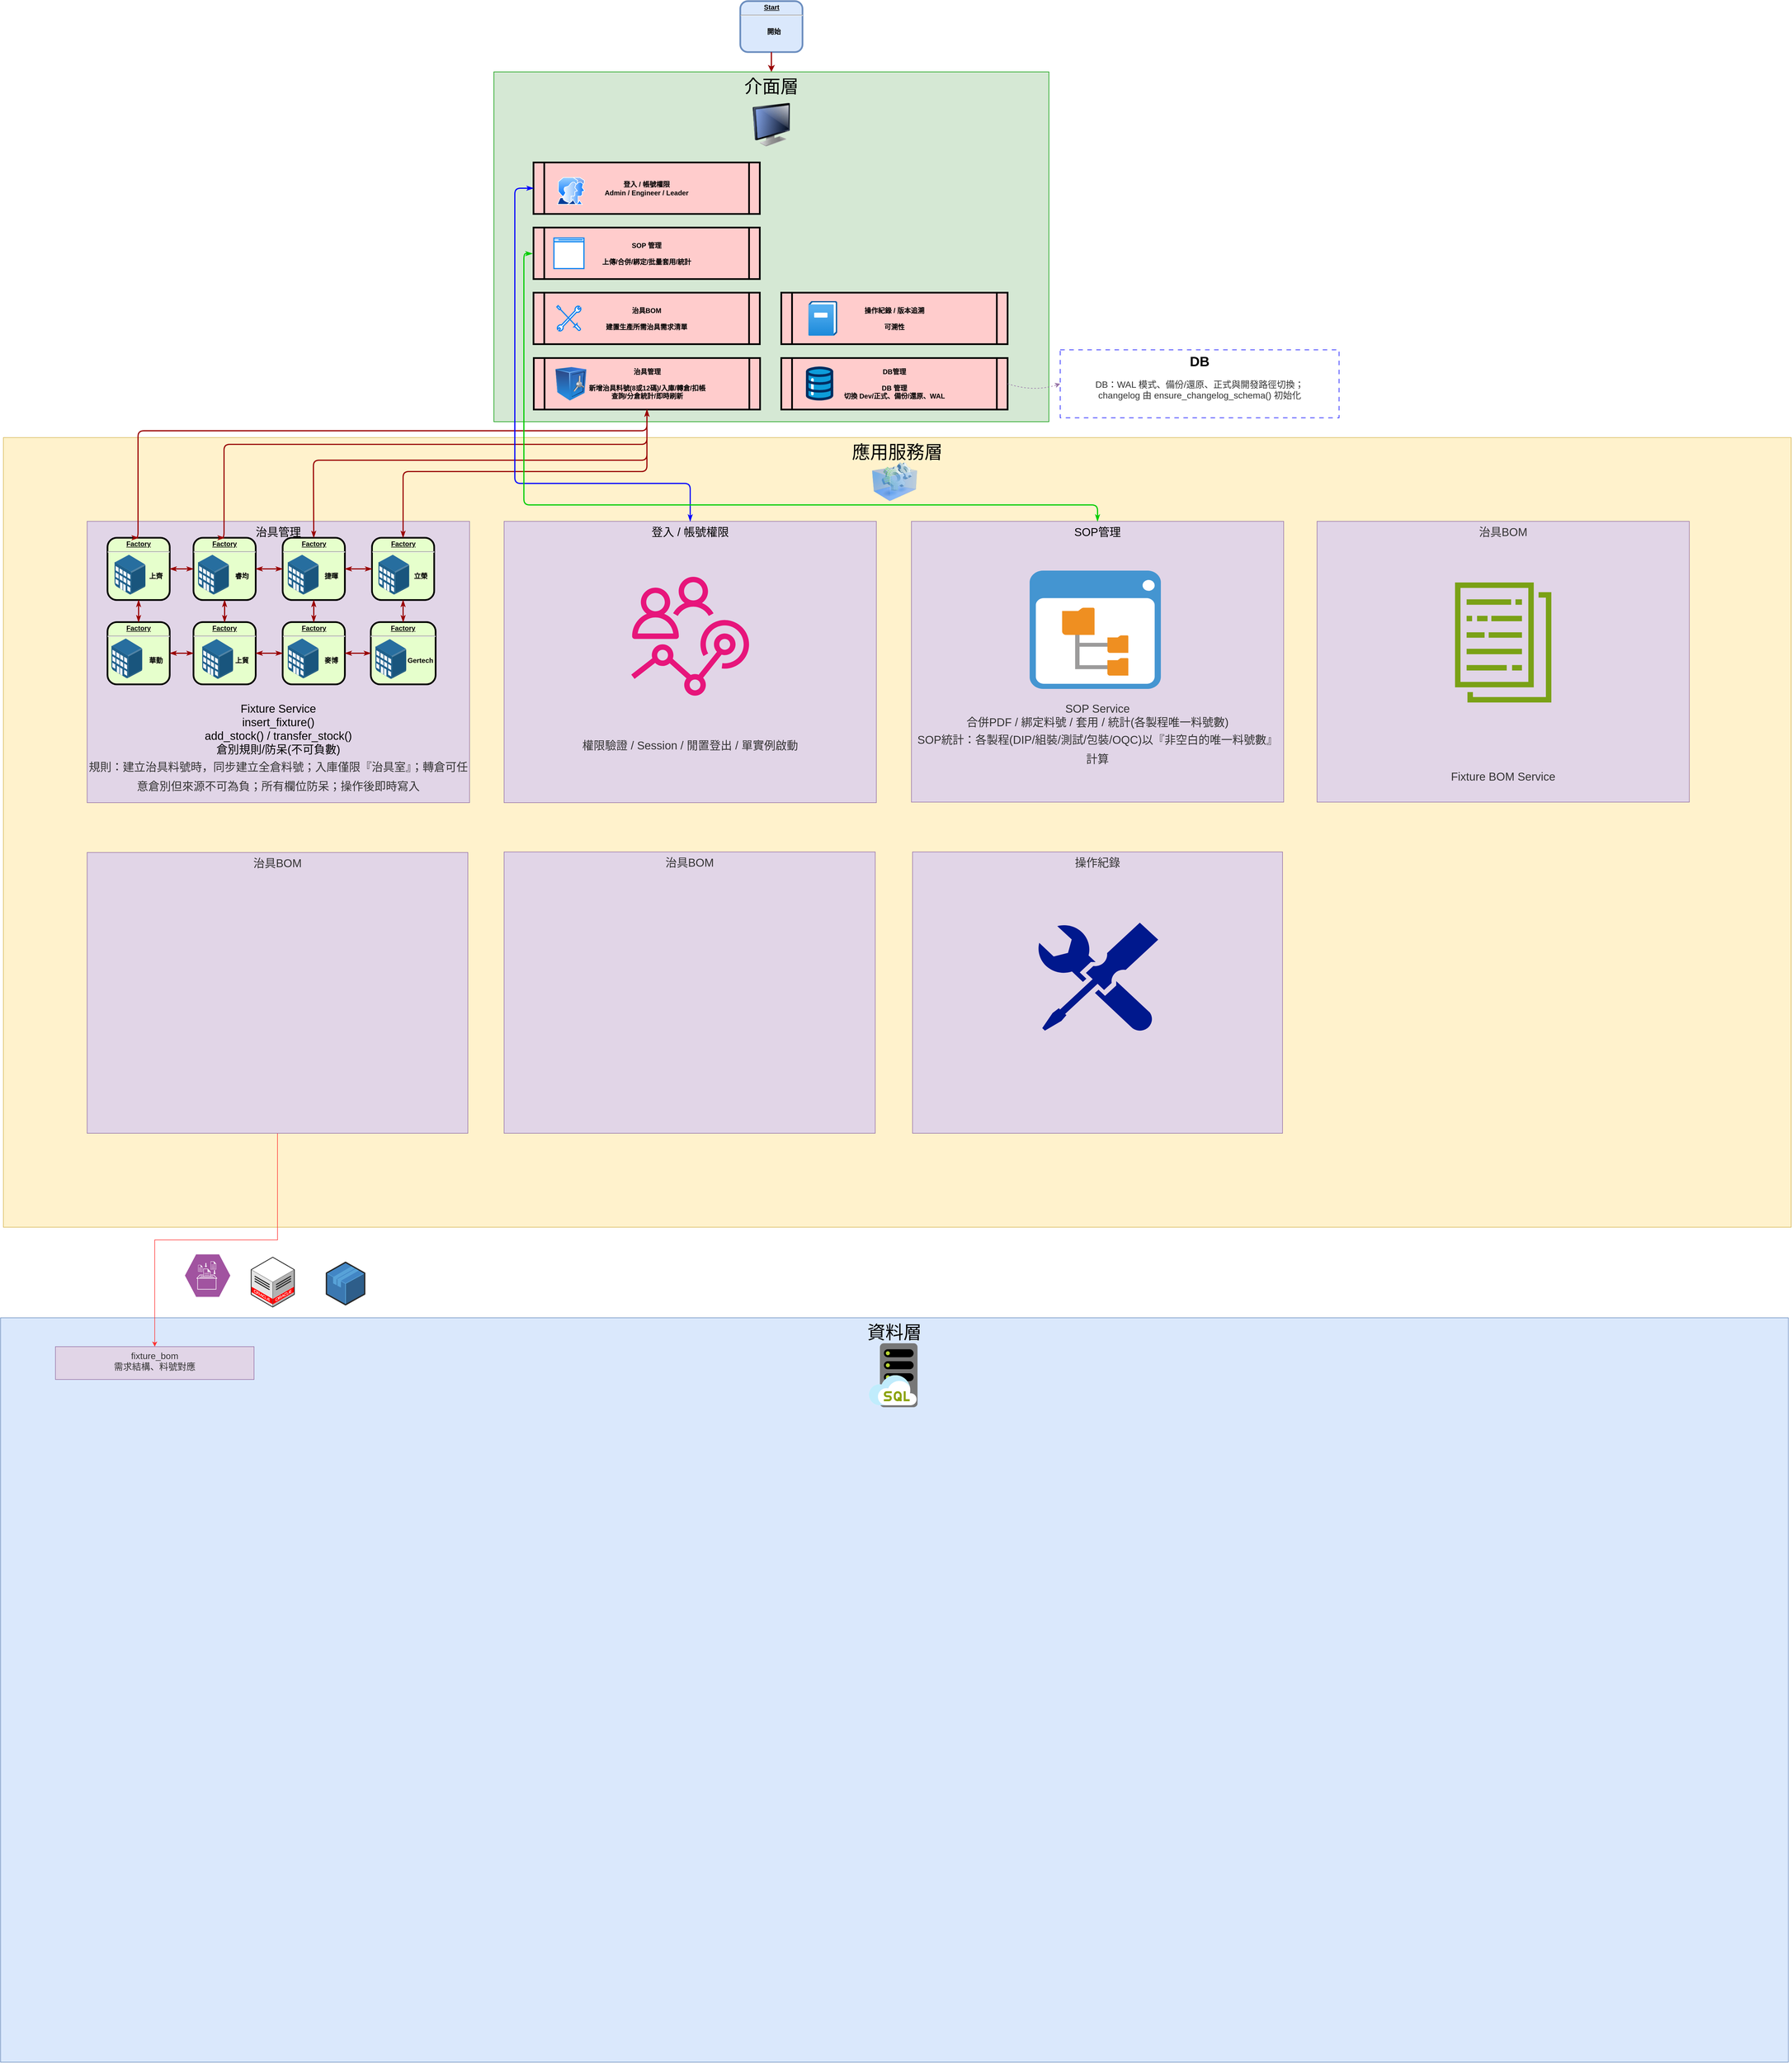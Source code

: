 <mxfile version="28.1.0">
  <diagram name="第1頁" id="_NxodvjAOO-UwxukyWYw">
    <mxGraphModel dx="2137" dy="920" grid="0" gridSize="10" guides="1" tooltips="1" connect="1" arrows="1" fold="1" page="1" pageScale="1" pageWidth="827" pageHeight="1169" math="0" shadow="0">
      <root>
        <mxCell id="0" />
        <mxCell id="1" parent="0" />
        <mxCell id="VIas7DstL4jLXsS-fGNQ-63" value="&lt;font style=&quot;font-size: 32px;&quot;&gt;應用服務層&lt;/font&gt;" style="whiteSpace=wrap;html=1;fillColor=#fff2cc;fontSize=14;strokeColor=#d6b656;verticalAlign=top;align=center;" vertex="1" parent="1">
          <mxGeometry x="-92" y="850" width="3160" height="1395" as="geometry" />
        </mxCell>
        <mxCell id="VIas7DstL4jLXsS-fGNQ-171" value="&lt;font color=&quot;#333333&quot;&gt;&lt;span style=&quot;font-size: 20px; text-wrap-mode: nowrap;&quot;&gt;操作紀錄&lt;/span&gt;&lt;/font&gt;&lt;div&gt;&lt;div&gt;&lt;font style=&quot;font-size: 20px;&quot;&gt;&lt;br&gt;&lt;br&gt;&lt;br&gt;&lt;br&gt;&lt;br&gt;&lt;br&gt;&lt;br&gt;&lt;br&gt;&lt;br&gt;&lt;br&gt;&lt;br&gt;&lt;br&gt;&lt;br style=&quot;color: rgb(51, 51, 51); text-wrap-mode: nowrap;&quot;&gt;&lt;/font&gt;&lt;/div&gt;&lt;/div&gt;" style="whiteSpace=wrap;html=1;fillColor=#e1d5e7;fontSize=14;strokeColor=#9673a6;verticalAlign=top;flipH=0;flipV=0;fontFamily=Helvetica;" vertex="1" parent="1">
          <mxGeometry x="1515" y="1582" width="654" height="497" as="geometry" />
        </mxCell>
        <mxCell id="VIas7DstL4jLXsS-fGNQ-167" value="&lt;font style=&quot;font-size: 32px;&quot;&gt;資料層&lt;/font&gt;" style="whiteSpace=wrap;html=1;fillColor=#dae8fc;fontSize=14;strokeColor=#6c8ebf;verticalAlign=top;align=center;" vertex="1" parent="1">
          <mxGeometry x="-97" y="2405" width="3160" height="1315" as="geometry" />
        </mxCell>
        <mxCell id="VIas7DstL4jLXsS-fGNQ-136" value="&lt;font style=&quot;&quot;&gt;&lt;font style=&quot;font-size: 20px;&quot;&gt;登入 / 帳號權限&lt;/font&gt;&lt;span style=&quot;font-size: 20px;&quot;&gt;&lt;br&gt;&lt;/span&gt;&lt;br&gt;&lt;br&gt;&lt;br&gt;&lt;br&gt;&lt;br&gt;&lt;br&gt;&lt;br&gt;&lt;br&gt;&lt;br&gt;&lt;br&gt;&lt;br&gt;&lt;/font&gt;&lt;div style=&quot;&quot;&gt;&lt;span style=&quot;font-size: 20px;&quot;&gt;&lt;span style=&quot;color: rgb(51, 51, 51); text-wrap-mode: nowrap;&quot;&gt;&lt;br&gt;&lt;br&gt;&lt;br&gt;&lt;br&gt;&lt;br&gt;&lt;br&gt;&lt;br&gt;&lt;/span&gt;&lt;/span&gt;&lt;/div&gt;&lt;div style=&quot;&quot;&gt;&lt;span style=&quot;font-size: 20px;&quot;&gt;&lt;span style=&quot;color: rgb(51, 51, 51); text-wrap-mode: nowrap;&quot;&gt;權限驗證 / Session / 閒置登出 / 單實例啟動&lt;/span&gt;&lt;/span&gt;&lt;/div&gt;" style="whiteSpace=wrap;html=1;fillColor=#e1d5e7;fontSize=14;strokeColor=#9673a6;verticalAlign=top;" vertex="1" parent="1">
          <mxGeometry x="793" y="998" width="658" height="497" as="geometry" />
        </mxCell>
        <mxCell id="VIas7DstL4jLXsS-fGNQ-130" value="&lt;span style=&quot;&quot;&gt;&lt;font style=&quot;font-size: 32px;&quot;&gt;介面層&lt;/font&gt;&lt;/span&gt;" style="whiteSpace=wrap;html=1;fillColor=#d5e8d4;fontSize=14;strokeColor=#009900;verticalAlign=top;align=center;" vertex="1" parent="1">
          <mxGeometry x="775" y="204" width="981" height="618" as="geometry" />
        </mxCell>
        <mxCell id="VIas7DstL4jLXsS-fGNQ-120" value="&lt;font style=&quot;font-size: 20px;&quot;&gt;治具管理&lt;br&gt;&lt;br&gt;&lt;br&gt;&lt;br&gt;&lt;br&gt;&lt;br&gt;&lt;br&gt;&lt;br&gt;&lt;br&gt;&lt;br&gt;&lt;br&gt;&lt;br&gt;&lt;br&gt;&lt;/font&gt;&lt;div style=&quot;&quot;&gt;&lt;font style=&quot;font-size: 20px;&quot;&gt;Fixture Service&lt;/font&gt;&lt;/div&gt;&lt;div style=&quot;&quot;&gt;&lt;font style=&quot;font-size: 20px;&quot;&gt;insert_fixture()&lt;/font&gt;&lt;/div&gt;&lt;div style=&quot;&quot;&gt;&lt;font style=&quot;font-size: 20px;&quot;&gt;add_stock() / transfer_stock()&lt;/font&gt;&lt;/div&gt;&lt;div style=&quot;&quot;&gt;&lt;font style=&quot;font-size: 20px;&quot;&gt;倉別規則/防呆(不可負數)&lt;br&gt;&lt;/font&gt;&lt;h1 style=&quot;margin-top: 0px;&quot;&gt;&lt;font style=&quot;font-size: 20px; font-weight: normal;&quot;&gt;&lt;span style=&quot;color: light-dark(rgb(51, 51, 51), rgb(193, 193, 193)); font-family: &amp;quot;trebuchet ms&amp;quot;, verdana, arial, sans-serif; text-wrap-mode: nowrap; background-color: transparent;&quot;&gt;規則：建立治具料號時，同步建立全倉料號；入庫僅限『治具室』；&lt;/span&gt;&lt;span style=&quot;color: light-dark(rgb(51, 51, 51), rgb(193, 193, 193)); font-family: &amp;quot;trebuchet ms&amp;quot;, verdana, arial, sans-serif; text-wrap-mode: nowrap; background-color: transparent;&quot;&gt;轉倉可任意倉別但來源不可為負；所有欄位防呆；操作後即時寫入&lt;/span&gt;&lt;/font&gt;&lt;/h1&gt;&lt;/div&gt;" style="whiteSpace=wrap;html=1;fillColor=#e1d5e7;fontSize=14;strokeColor=#9673a6;verticalAlign=top;align=center;" vertex="1" parent="1">
          <mxGeometry x="56" y="998" width="676" height="497" as="geometry" />
        </mxCell>
        <mxCell id="VIas7DstL4jLXsS-fGNQ-39" value="&lt;p style=&quot;margin: 0px; margin-top: 4px; text-align: center; text-decoration: underline;&quot;&gt;Factory&lt;/p&gt;&lt;hr&gt;&lt;p style=&quot;margin: 0px; margin-left: 8px;&quot;&gt;&lt;span style=&quot;background-color: transparent; color: light-dark(rgb(0, 0, 0), rgb(255, 255, 255));&quot;&gt;&lt;br&gt;&lt;/span&gt;&lt;/p&gt;&lt;p style=&quot;margin: 0px; margin-left: 8px;&quot;&gt;&lt;span style=&quot;background-color: transparent; color: light-dark(rgb(0, 0, 0), rgb(255, 255, 255));&quot;&gt;&lt;span style=&quot;white-space: pre;&quot;&gt;&#x9;&lt;/span&gt;&lt;br&gt;&lt;span style=&quot;white-space: pre;&quot;&gt;&#x9;&lt;/span&gt;&lt;span style=&quot;white-space: pre;&quot;&gt;&#x9;&lt;/span&gt;華勤&lt;/span&gt;&lt;/p&gt;&lt;p style=&quot;margin: 0px; margin-left: 8px;&quot;&gt;&lt;/p&gt;&lt;p style=&quot;margin: 0px; margin-left: 8px;&quot;&gt;&lt;/p&gt;" style="verticalAlign=middle;align=center;overflow=fill;fontSize=12;fontFamily=Helvetica;html=1;rounded=1;fontStyle=1;strokeWidth=3;fillColor=#E6FFCC;strokeOpacity=100;" vertex="1" parent="1">
          <mxGeometry x="92" y="1176" width="110" height="110" as="geometry" />
        </mxCell>
        <mxCell id="GHc4ciqTXYVALi_jFt4Q-9" value="&lt;p style=&quot;margin: 0px; margin-top: 4px; text-align: center; text-decoration: underline;&quot;&gt;Factory&lt;/p&gt;&lt;hr&gt;&lt;p style=&quot;margin: 0px; margin-left: 8px;&quot;&gt;&lt;span style=&quot;background-color: transparent; color: light-dark(rgb(0, 0, 0), rgb(255, 255, 255));&quot;&gt;&lt;br&gt;&lt;/span&gt;&lt;/p&gt;&lt;p style=&quot;margin: 0px; margin-left: 8px;&quot;&gt;&lt;span style=&quot;background-color: transparent; color: light-dark(rgb(0, 0, 0), rgb(255, 255, 255));&quot;&gt;&lt;span style=&quot;white-space: pre;&quot;&gt;&#x9;&lt;/span&gt;&lt;br&gt;&lt;span style=&quot;white-space: pre;&quot;&gt;&#x9;&lt;/span&gt;&lt;span style=&quot;white-space: pre;&quot;&gt;&#x9;&lt;/span&gt;上齊&lt;/span&gt;&lt;/p&gt;&lt;p style=&quot;margin: 0px; margin-left: 8px;&quot;&gt;&lt;/p&gt;&lt;p style=&quot;margin: 0px; margin-left: 8px;&quot;&gt;&lt;/p&gt;" style="verticalAlign=middle;align=center;overflow=fill;fontSize=12;fontFamily=Helvetica;html=1;rounded=1;fontStyle=1;strokeWidth=3;fillColor=#E6FFCC;strokeOpacity=100;" parent="1" vertex="1">
          <mxGeometry x="92" y="1027" width="110" height="110" as="geometry" />
        </mxCell>
        <mxCell id="GHc4ciqTXYVALi_jFt4Q-13" value="&lt;p style=&quot;margin: 0px; margin-top: 4px; text-align: center; text-decoration: underline;&quot;&gt;&lt;strong&gt;Start&lt;/strong&gt;&lt;/p&gt;&lt;hr&gt;&lt;p style=&quot;margin: 0px 0px 0px 8px;&quot;&gt;&lt;span style=&quot;background-color: transparent; color: light-dark(rgb(0, 0, 0), rgb(255, 255, 255));&quot;&gt;&lt;br&gt;開始&lt;/span&gt;&lt;/p&gt;" style="verticalAlign=middle;align=center;overflow=fill;fontSize=12;fontFamily=Helvetica;html=1;rounded=1;fontStyle=1;strokeWidth=3;fillColor=#dae8fc;strokeColor=#6c8ebf;" parent="1" vertex="1">
          <mxGeometry x="1210.5" y="79" width="110" height="90" as="geometry" />
        </mxCell>
        <mxCell id="VIas7DstL4jLXsS-fGNQ-2" value="治具管理&#xa;&#xa;新增治具料號(8或12碼)/入庫/轉倉/扣帳&#xa;查詢/分倉統計/即時刷新" style="shape=process;whiteSpace=wrap;align=center;verticalAlign=middle;size=0.048;fontStyle=1;strokeWidth=3;fillColor=#FFCCCC;movable=1;resizable=1;rotatable=1;deletable=1;editable=1;locked=0;connectable=1;flipH=0;flipV=0;fontSize=12;" vertex="1" parent="1">
          <mxGeometry x="845.5" y="709.5" width="400" height="91" as="geometry" />
        </mxCell>
        <mxCell id="VIas7DstL4jLXsS-fGNQ-16" value="" style="image;points=[];aspect=fixed;html=1;align=center;shadow=0;dashed=0;image=img/lib/allied_telesis/buildings/Medium_Business_Building.svg;" vertex="1" parent="1">
          <mxGeometry x="104.5" y="1057" width="54.6" height="70.2" as="geometry" />
        </mxCell>
        <mxCell id="VIas7DstL4jLXsS-fGNQ-17" value="&lt;p style=&quot;margin: 0px; margin-top: 4px; text-align: center; text-decoration: underline;&quot;&gt;Factory&lt;/p&gt;&lt;hr&gt;&lt;p style=&quot;margin: 0px; margin-left: 8px;&quot;&gt;&lt;span style=&quot;background-color: transparent; color: light-dark(rgb(0, 0, 0), rgb(255, 255, 255));&quot;&gt;&lt;br&gt;&lt;/span&gt;&lt;/p&gt;&lt;p style=&quot;margin: 0px; margin-left: 8px;&quot;&gt;&lt;span style=&quot;background-color: transparent; color: light-dark(rgb(0, 0, 0), rgb(255, 255, 255));&quot;&gt;&lt;span style=&quot;white-space: pre;&quot;&gt;&#x9;&lt;/span&gt;&lt;br&gt;&lt;span style=&quot;white-space: pre;&quot;&gt;&#x9;&lt;/span&gt;&lt;span style=&quot;white-space: pre;&quot;&gt;&#x9;&lt;/span&gt;&lt;/span&gt;&lt;span style=&quot;background-color: transparent; color: light-dark(rgb(0, 0, 0), rgb(255, 255, 255));&quot;&gt;睿均&lt;/span&gt;&lt;/p&gt;&lt;p style=&quot;margin: 0px; margin-left: 8px;&quot;&gt;&lt;/p&gt;&lt;p style=&quot;margin: 0px; margin-left: 8px;&quot;&gt;&lt;/p&gt;" style="verticalAlign=middle;align=center;overflow=fill;fontSize=12;fontFamily=Helvetica;html=1;rounded=1;fontStyle=1;strokeWidth=3;fillColor=#E6FFCC;strokeOpacity=100;" vertex="1" parent="1">
          <mxGeometry x="244" y="1027" width="110" height="110" as="geometry" />
        </mxCell>
        <mxCell id="VIas7DstL4jLXsS-fGNQ-18" value="" style="image;points=[];aspect=fixed;html=1;align=center;shadow=0;dashed=0;image=img/lib/allied_telesis/buildings/Medium_Business_Building.svg;" vertex="1" parent="1">
          <mxGeometry x="252" y="1057" width="54.6" height="70.2" as="geometry" />
        </mxCell>
        <mxCell id="VIas7DstL4jLXsS-fGNQ-20" value="" style="image;points=[];aspect=fixed;html=1;align=center;shadow=0;dashed=0;image=img/lib/allied_telesis/buildings/Medium_Business_Building.svg;" vertex="1" parent="1">
          <mxGeometry x="98.85" y="1205" width="54.6" height="70.2" as="geometry" />
        </mxCell>
        <mxCell id="VIas7DstL4jLXsS-fGNQ-21" value="&lt;p style=&quot;margin: 0px; margin-top: 4px; text-align: center; text-decoration: underline;&quot;&gt;Factory&lt;/p&gt;&lt;hr&gt;&lt;p style=&quot;margin: 0px; margin-left: 8px;&quot;&gt;&lt;span style=&quot;background-color: transparent; color: light-dark(rgb(0, 0, 0), rgb(255, 255, 255));&quot;&gt;&lt;br&gt;&lt;/span&gt;&lt;/p&gt;&lt;p style=&quot;margin: 0px; margin-left: 8px;&quot;&gt;&lt;span style=&quot;background-color: transparent; color: light-dark(rgb(0, 0, 0), rgb(255, 255, 255));&quot;&gt;&lt;span style=&quot;white-space: pre;&quot;&gt;&#x9;&lt;/span&gt;&lt;br&gt;&lt;span style=&quot;white-space: pre;&quot;&gt;&#x9;&lt;/span&gt;&lt;span style=&quot;white-space: pre;&quot;&gt;&#x9;&lt;/span&gt;&lt;/span&gt;&lt;span style=&quot;background-color: transparent; color: light-dark(rgb(0, 0, 0), rgb(255, 255, 255)); text-align: left;&quot;&gt;捷&lt;/span&gt;&lt;span style=&quot;background-color: transparent; color: light-dark(rgb(0, 0, 0), rgb(255, 255, 255)); text-align: left;&quot;&gt;暉&lt;/span&gt;&lt;/p&gt;&lt;p style=&quot;margin: 0px; margin-left: 8px;&quot;&gt;&lt;/p&gt;&lt;p style=&quot;margin: 0px; margin-left: 8px;&quot;&gt;&lt;/p&gt;" style="verticalAlign=middle;align=center;overflow=fill;fontSize=12;fontFamily=Helvetica;html=1;rounded=1;fontStyle=1;strokeWidth=3;fillColor=#E6FFCC;strokeOpacity=100;" vertex="1" parent="1">
          <mxGeometry x="401.6" y="1027" width="110" height="110" as="geometry" />
        </mxCell>
        <mxCell id="VIas7DstL4jLXsS-fGNQ-22" value="" style="image;points=[];aspect=fixed;html=1;align=center;shadow=0;dashed=0;image=img/lib/allied_telesis/buildings/Medium_Business_Building.svg;" vertex="1" parent="1">
          <mxGeometry x="410.6" y="1057" width="54.6" height="70.2" as="geometry" />
        </mxCell>
        <mxCell id="VIas7DstL4jLXsS-fGNQ-23" value="&lt;p style=&quot;margin: 0px; margin-top: 4px; text-align: center; text-decoration: underline;&quot;&gt;Factory&lt;/p&gt;&lt;hr&gt;&lt;p style=&quot;margin: 0px; margin-left: 8px;&quot;&gt;&lt;span style=&quot;background-color: transparent; color: light-dark(rgb(0, 0, 0), rgb(255, 255, 255));&quot;&gt;&lt;br&gt;&lt;/span&gt;&lt;/p&gt;&lt;p style=&quot;margin: 0px; margin-left: 8px;&quot;&gt;&lt;span style=&quot;background-color: transparent; color: light-dark(rgb(0, 0, 0), rgb(255, 255, 255));&quot;&gt;&lt;span style=&quot;white-space: pre;&quot;&gt;&#x9;&lt;/span&gt;&lt;br&gt;&lt;span style=&quot;white-space: pre;&quot;&gt;&#x9;&lt;/span&gt;&lt;span style=&quot;white-space: pre;&quot;&gt;&#x9;&lt;/span&gt;&lt;/span&gt;&lt;span style=&quot;background-color: transparent; color: light-dark(rgb(0, 0, 0), rgb(255, 255, 255));&quot;&gt;上貿&lt;/span&gt;&lt;/p&gt;&lt;p style=&quot;margin: 0px; margin-left: 8px;&quot;&gt;&lt;/p&gt;&lt;p style=&quot;margin: 0px; margin-left: 8px;&quot;&gt;&lt;/p&gt;" style="verticalAlign=middle;align=center;overflow=fill;fontSize=12;fontFamily=Helvetica;html=1;rounded=1;fontStyle=1;strokeWidth=3;fillColor=#E6FFCC;strokeOpacity=100;" vertex="1" parent="1">
          <mxGeometry x="244" y="1176" width="110" height="110" as="geometry" />
        </mxCell>
        <mxCell id="VIas7DstL4jLXsS-fGNQ-24" value="" style="image;points=[];aspect=fixed;html=1;align=center;shadow=0;dashed=0;image=img/lib/allied_telesis/buildings/Medium_Business_Building.svg;" vertex="1" parent="1">
          <mxGeometry x="259.4" y="1206" width="54.6" height="70.2" as="geometry" />
        </mxCell>
        <mxCell id="VIas7DstL4jLXsS-fGNQ-25" value="&lt;p style=&quot;margin: 0px; margin-top: 4px; text-align: center; text-decoration: underline;&quot;&gt;Factory&lt;/p&gt;&lt;hr&gt;&lt;p style=&quot;margin: 0px; margin-left: 8px;&quot;&gt;&lt;span style=&quot;background-color: transparent; color: light-dark(rgb(0, 0, 0), rgb(255, 255, 255));&quot;&gt;&lt;br&gt;&lt;/span&gt;&lt;/p&gt;&lt;p style=&quot;margin: 0px; margin-left: 8px;&quot;&gt;&lt;span style=&quot;background-color: transparent; color: light-dark(rgb(0, 0, 0), rgb(255, 255, 255));&quot;&gt;&lt;span style=&quot;white-space: pre;&quot;&gt;&#x9;&lt;/span&gt;&lt;br&gt;&lt;span style=&quot;white-space: pre;&quot;&gt;&#x9;&lt;/span&gt;&lt;span style=&quot;white-space: pre;&quot;&gt;&#x9;&lt;/span&gt;&lt;/span&gt;&lt;span style=&quot;background-color: transparent; color: light-dark(rgb(0, 0, 0), rgb(255, 255, 255));&quot;&gt;立榮&lt;/span&gt;&lt;/p&gt;&lt;p style=&quot;margin: 0px; margin-left: 8px;&quot;&gt;&lt;/p&gt;&lt;p style=&quot;margin: 0px; margin-left: 8px;&quot;&gt;&lt;/p&gt;" style="verticalAlign=middle;align=center;overflow=fill;fontSize=12;fontFamily=Helvetica;html=1;rounded=1;fontStyle=1;strokeWidth=3;fillColor=#E6FFCC;strokeOpacity=100;" vertex="1" parent="1">
          <mxGeometry x="559.5" y="1027" width="110" height="110" as="geometry" />
        </mxCell>
        <mxCell id="VIas7DstL4jLXsS-fGNQ-26" value="" style="image;points=[];aspect=fixed;html=1;align=center;shadow=0;dashed=0;image=img/lib/allied_telesis/buildings/Medium_Business_Building.svg;" vertex="1" parent="1">
          <mxGeometry x="570.8" y="1057" width="54.6" height="70.2" as="geometry" />
        </mxCell>
        <mxCell id="VIas7DstL4jLXsS-fGNQ-27" value="&lt;p style=&quot;margin: 0px; margin-top: 4px; text-align: center; text-decoration: underline;&quot;&gt;Factory&lt;/p&gt;&lt;hr&gt;&lt;p style=&quot;margin: 0px; margin-left: 8px;&quot;&gt;&lt;span style=&quot;background-color: transparent; color: light-dark(rgb(0, 0, 0), rgb(255, 255, 255));&quot;&gt;&lt;br&gt;&lt;/span&gt;&lt;/p&gt;&lt;p style=&quot;margin: 0px; margin-left: 8px;&quot;&gt;&lt;span style=&quot;background-color: transparent; color: light-dark(rgb(0, 0, 0), rgb(255, 255, 255));&quot;&gt;&lt;span style=&quot;white-space: pre;&quot;&gt;&#x9;&lt;/span&gt;&lt;br&gt;&lt;span style=&quot;white-space: pre;&quot;&gt;&#x9;&lt;/span&gt;&lt;span style=&quot;white-space: pre;&quot;&gt;&#x9;&lt;/span&gt;&lt;/span&gt;&lt;span style=&quot;text-align: left; white-space-collapse: preserve; background-color: transparent; color: light-dark(rgb(0, 0, 0), rgb(255, 255, 255));&quot;&gt;Gertech&lt;/span&gt;&lt;/p&gt;&lt;p style=&quot;margin: 0px; margin-left: 8px;&quot;&gt;&lt;/p&gt;&lt;p style=&quot;margin: 0px; margin-left: 8px;&quot;&gt;&lt;/p&gt;" style="verticalAlign=middle;align=center;overflow=fill;fontSize=12;fontFamily=Helvetica;html=1;rounded=1;fontStyle=1;strokeWidth=3;fillColor=#E6FFCC;strokeOpacity=100;" vertex="1" parent="1">
          <mxGeometry x="557.4" y="1176" width="114.6" height="110" as="geometry" />
        </mxCell>
        <mxCell id="VIas7DstL4jLXsS-fGNQ-28" value="" style="image;points=[];aspect=fixed;html=1;align=center;shadow=0;dashed=0;image=img/lib/allied_telesis/buildings/Medium_Business_Building.svg;" vertex="1" parent="1">
          <mxGeometry x="565.5" y="1206" width="54.6" height="70.2" as="geometry" />
        </mxCell>
        <mxCell id="VIas7DstL4jLXsS-fGNQ-29" value="&lt;p style=&quot;margin: 0px; margin-top: 4px; text-align: center; text-decoration: underline;&quot;&gt;Factory&lt;/p&gt;&lt;hr&gt;&lt;p style=&quot;margin: 0px; margin-left: 8px;&quot;&gt;&lt;span style=&quot;background-color: transparent; color: light-dark(rgb(0, 0, 0), rgb(255, 255, 255));&quot;&gt;&lt;br&gt;&lt;/span&gt;&lt;/p&gt;&lt;p style=&quot;margin: 0px; margin-left: 8px;&quot;&gt;&lt;span style=&quot;background-color: transparent; color: light-dark(rgb(0, 0, 0), rgb(255, 255, 255));&quot;&gt;&lt;span style=&quot;white-space: pre;&quot;&gt;&#x9;&lt;/span&gt;&lt;br&gt;&lt;span style=&quot;white-space: pre;&quot;&gt;&#x9;&lt;/span&gt;&lt;span style=&quot;white-space: pre;&quot;&gt;&#x9;&lt;/span&gt;&lt;/span&gt;&lt;span style=&quot;text-align: left; white-space-collapse: preserve; background-color: transparent; color: light-dark(rgb(0, 0, 0), rgb(255, 255, 255));&quot;&gt;麥博&lt;/span&gt;&lt;/p&gt;&lt;p style=&quot;margin: 0px; margin-left: 8px;&quot;&gt;&lt;/p&gt;&lt;p style=&quot;margin: 0px; margin-left: 8px;&quot;&gt;&lt;/p&gt;" style="verticalAlign=middle;align=center;overflow=fill;fontSize=12;fontFamily=Helvetica;html=1;rounded=1;fontStyle=1;strokeWidth=3;fillColor=#E6FFCC;strokeOpacity=100;" vertex="1" parent="1">
          <mxGeometry x="401.6" y="1176" width="110" height="110" as="geometry" />
        </mxCell>
        <mxCell id="VIas7DstL4jLXsS-fGNQ-30" value="" style="image;points=[];aspect=fixed;html=1;align=center;shadow=0;dashed=0;image=img/lib/allied_telesis/buildings/Medium_Business_Building.svg;" vertex="1" parent="1">
          <mxGeometry x="410.6" y="1205" width="54.6" height="70.2" as="geometry" />
        </mxCell>
        <mxCell id="VIas7DstL4jLXsS-fGNQ-34" value="" style="strokeColor=#990000;strokeWidth=2;exitX=0.5;exitY=1;exitDx=0;exitDy=0;rounded=1;endArrow=classicThin;endFill=1;edgeStyle=orthogonalEdgeStyle;startArrow=classicThin;startFill=1;entryX=0.5;entryY=0;entryDx=0;entryDy=0;" edge="1" parent="1" source="VIas7DstL4jLXsS-fGNQ-2" target="GHc4ciqTXYVALi_jFt4Q-9">
          <mxGeometry width="100" height="100" relative="1" as="geometry">
            <mxPoint x="1047" y="847" as="sourcePoint" />
            <mxPoint x="679" y="948" as="targetPoint" />
            <Array as="points">
              <mxPoint x="1046" y="838" />
              <mxPoint x="146" y="838" />
            </Array>
          </mxGeometry>
        </mxCell>
        <mxCell id="VIas7DstL4jLXsS-fGNQ-37" value="" style="strokeColor=#990000;strokeWidth=2;exitX=0.5;exitY=1;exitDx=0;exitDy=0;rounded=1;endArrow=classicThin;endFill=1;edgeStyle=orthogonalEdgeStyle;startArrow=classicThin;startFill=1;entryX=0.5;entryY=0;entryDx=0;entryDy=0;" edge="1" parent="1" source="VIas7DstL4jLXsS-fGNQ-2" target="VIas7DstL4jLXsS-fGNQ-17">
          <mxGeometry width="100" height="100" relative="1" as="geometry">
            <mxPoint x="1201" y="828" as="sourcePoint" />
            <mxPoint x="679" y="948" as="targetPoint" />
            <Array as="points">
              <mxPoint x="1046" y="862" />
              <mxPoint x="298" y="862" />
            </Array>
          </mxGeometry>
        </mxCell>
        <mxCell id="VIas7DstL4jLXsS-fGNQ-42" value="" style="strokeColor=#990000;strokeWidth=2;rounded=1;endArrow=classicThin;endFill=1;startArrow=classicThin;startFill=1;edgeStyle=orthogonalEdgeStyle;entryX=0.5;entryY=0;entryDx=0;entryDy=0;exitX=0.5;exitY=1;exitDx=0;exitDy=0;" edge="1" parent="1" source="VIas7DstL4jLXsS-fGNQ-2" target="VIas7DstL4jLXsS-fGNQ-21">
          <mxGeometry width="100" height="100" relative="1" as="geometry">
            <mxPoint x="1047.5" y="807" as="sourcePoint" />
            <mxPoint x="1087.5" y="1013.39" as="targetPoint" />
            <Array as="points">
              <mxPoint x="1046" y="890" />
              <mxPoint x="456" y="890" />
              <mxPoint x="456" y="910" />
            </Array>
          </mxGeometry>
        </mxCell>
        <mxCell id="VIas7DstL4jLXsS-fGNQ-44" value="" style="strokeColor=#990000;strokeWidth=2;rounded=1;endArrow=classicThin;endFill=1;edgeStyle=orthogonalEdgeStyle;startArrow=classicThin;startFill=1;entryX=0.5;entryY=0;entryDx=0;entryDy=0;exitX=0.5;exitY=1;exitDx=0;exitDy=0;elbow=vertical;" edge="1" parent="1" source="VIas7DstL4jLXsS-fGNQ-2" target="VIas7DstL4jLXsS-fGNQ-25">
          <mxGeometry width="100" height="100" relative="1" as="geometry">
            <mxPoint x="1050" y="807" as="sourcePoint" />
            <mxPoint x="1257" y="948" as="targetPoint" />
            <Array as="points">
              <mxPoint x="1046" y="910" />
              <mxPoint x="614" y="910" />
            </Array>
          </mxGeometry>
        </mxCell>
        <mxCell id="VIas7DstL4jLXsS-fGNQ-47" value="" style="strokeColor=#990000;strokeWidth=2;rounded=1;endArrow=classicThin;endFill=1;startArrow=classicThin;startFill=1;edgeStyle=orthogonalEdgeStyle;exitX=0;exitY=0.5;exitDx=0;exitDy=0;entryX=1;entryY=0.5;entryDx=0;entryDy=0;" edge="1" parent="1" source="VIas7DstL4jLXsS-fGNQ-17" target="GHc4ciqTXYVALi_jFt4Q-9">
          <mxGeometry width="100" height="100" relative="1" as="geometry">
            <mxPoint x="316.5" y="1257" as="sourcePoint" />
            <mxPoint x="244.5" y="1398" as="targetPoint" />
            <Array as="points">
              <mxPoint x="244.5" y="1082" />
            </Array>
          </mxGeometry>
        </mxCell>
        <mxCell id="VIas7DstL4jLXsS-fGNQ-48" value="" style="strokeColor=#990000;strokeWidth=2;rounded=1;endArrow=classicThin;endFill=1;startArrow=classicThin;startFill=1;edgeStyle=orthogonalEdgeStyle;exitX=0.5;exitY=0;exitDx=0;exitDy=0;entryX=0.5;entryY=1;entryDx=0;entryDy=0;" edge="1" parent="1" source="VIas7DstL4jLXsS-fGNQ-39" target="GHc4ciqTXYVALi_jFt4Q-9">
          <mxGeometry width="100" height="100" relative="1" as="geometry">
            <mxPoint x="394.5" y="1081.8" as="sourcePoint" />
            <mxPoint x="352.5" y="1081.8" as="targetPoint" />
            <Array as="points" />
          </mxGeometry>
        </mxCell>
        <mxCell id="VIas7DstL4jLXsS-fGNQ-49" value="" style="strokeColor=#990000;strokeWidth=2;rounded=1;endArrow=classicThin;endFill=1;startArrow=classicThin;startFill=1;edgeStyle=orthogonalEdgeStyle;exitX=0;exitY=0.5;exitDx=0;exitDy=0;entryX=1;entryY=0.5;entryDx=0;entryDy=0;" edge="1" parent="1" source="VIas7DstL4jLXsS-fGNQ-23" target="VIas7DstL4jLXsS-fGNQ-39">
          <mxGeometry width="100" height="100" relative="1" as="geometry">
            <mxPoint x="246" y="1230.8" as="sourcePoint" />
            <mxPoint x="204" y="1230.8" as="targetPoint" />
            <Array as="points" />
          </mxGeometry>
        </mxCell>
        <mxCell id="VIas7DstL4jLXsS-fGNQ-50" value="" style="strokeColor=#990000;strokeWidth=2;rounded=1;endArrow=classicThin;endFill=1;startArrow=classicThin;startFill=1;edgeStyle=orthogonalEdgeStyle;exitX=0.5;exitY=1;exitDx=0;exitDy=0;entryX=0.5;entryY=0;entryDx=0;entryDy=0;" edge="1" parent="1" source="VIas7DstL4jLXsS-fGNQ-17" target="VIas7DstL4jLXsS-fGNQ-23">
          <mxGeometry width="100" height="100" relative="1" as="geometry">
            <mxPoint x="695.9" y="1081.9" as="sourcePoint" />
            <mxPoint x="653.9" y="1081.9" as="targetPoint" />
            <Array as="points" />
          </mxGeometry>
        </mxCell>
        <mxCell id="VIas7DstL4jLXsS-fGNQ-51" value="" style="strokeColor=#990000;strokeWidth=2;rounded=1;endArrow=classicThin;endFill=1;startArrow=classicThin;startFill=1;edgeStyle=orthogonalEdgeStyle;exitX=0;exitY=0.5;exitDx=0;exitDy=0;entryX=1;entryY=0.5;entryDx=0;entryDy=0;" edge="1" parent="1" source="VIas7DstL4jLXsS-fGNQ-25" target="VIas7DstL4jLXsS-fGNQ-21">
          <mxGeometry width="100" height="100" relative="1" as="geometry">
            <mxPoint x="848.5" y="1081.9" as="sourcePoint" />
            <mxPoint x="806.5" y="1081.9" as="targetPoint" />
            <Array as="points" />
          </mxGeometry>
        </mxCell>
        <mxCell id="VIas7DstL4jLXsS-fGNQ-52" value="" style="strokeColor=#990000;strokeWidth=2;rounded=1;endArrow=classicThin;endFill=1;startArrow=classicThin;startFill=1;edgeStyle=orthogonalEdgeStyle;exitX=0;exitY=0.5;exitDx=0;exitDy=0;entryX=1;entryY=0.5;entryDx=0;entryDy=0;" edge="1" parent="1" source="VIas7DstL4jLXsS-fGNQ-29" target="VIas7DstL4jLXsS-fGNQ-23">
          <mxGeometry width="100" height="100" relative="1" as="geometry">
            <mxPoint x="1002" y="1081.86" as="sourcePoint" />
            <mxPoint x="960" y="1081.86" as="targetPoint" />
            <Array as="points" />
          </mxGeometry>
        </mxCell>
        <mxCell id="VIas7DstL4jLXsS-fGNQ-53" value="" style="strokeColor=#990000;strokeWidth=2;rounded=1;endArrow=classicThin;endFill=1;startArrow=classicThin;startFill=1;edgeStyle=orthogonalEdgeStyle;exitX=0;exitY=0.5;exitDx=0;exitDy=0;entryX=1;entryY=0.5;entryDx=0;entryDy=0;" edge="1" parent="1" source="VIas7DstL4jLXsS-fGNQ-27" target="VIas7DstL4jLXsS-fGNQ-29">
          <mxGeometry width="100" height="100" relative="1" as="geometry">
            <mxPoint x="551.5" y="1230.86" as="sourcePoint" />
            <mxPoint x="509.5" y="1230.86" as="targetPoint" />
            <Array as="points" />
          </mxGeometry>
        </mxCell>
        <mxCell id="VIas7DstL4jLXsS-fGNQ-70" value="" style="verticalLabelPosition=bottom;sketch=0;html=1;fillColor=#A153A0;strokeColor=#ffffff;verticalAlign=top;align=center;points=[[0,0.5,0],[0.125,0.25,0],[0.25,0,0],[0.5,0,0],[0.75,0,0],[0.875,0.25,0],[1,0.5,0],[0.875,0.75,0],[0.75,1,0],[0.5,1,0],[0.125,0.75,0]];pointerEvents=1;shape=mxgraph.cisco_safe.compositeIcon;bgIcon=mxgraph.cisco_safe.design.blank_device;resIcon=mxgraph.cisco_safe.design.log_collector;" vertex="1" parent="1">
          <mxGeometry x="229" y="2293" width="80" height="75" as="geometry" />
        </mxCell>
        <mxCell id="VIas7DstL4jLXsS-fGNQ-71" value="" style="image;sketch=0;aspect=fixed;html=1;points=[];align=center;fontSize=12;image=img/lib/mscae/SQL_Managed_Instances.svg;" vertex="1" parent="1">
          <mxGeometry x="1438" y="2450" width="85.88" height="113" as="geometry" />
        </mxCell>
        <mxCell id="VIas7DstL4jLXsS-fGNQ-74" value="" style="image;html=1;image=img/lib/clip_art/computers/Monitor_128x128.png" vertex="1" parent="1">
          <mxGeometry x="1227" y="259" width="77" height="77" as="geometry" />
        </mxCell>
        <mxCell id="VIas7DstL4jLXsS-fGNQ-75" value="" style="verticalLabelPosition=bottom;html=1;verticalAlign=top;strokeWidth=1;align=center;outlineConnect=0;dashed=0;outlineConnect=0;shape=mxgraph.aws3d.application;fillColor=#4286c5;strokeColor=#57A2D8;aspect=fixed;" vertex="1" parent="1">
          <mxGeometry x="479" y="2307" width="67.59" height="75" as="geometry" />
        </mxCell>
        <mxCell id="VIas7DstL4jLXsS-fGNQ-77" value="" style="edgeStyle=none;noEdgeStyle=1;strokeColor=#990000;strokeWidth=2;exitX=0.5;exitY=1;exitDx=0;exitDy=0;entryX=0.5;entryY=0;entryDx=0;entryDy=0;" edge="1" parent="1" source="GHc4ciqTXYVALi_jFt4Q-13" target="VIas7DstL4jLXsS-fGNQ-130">
          <mxGeometry width="100" height="100" relative="1" as="geometry">
            <mxPoint x="1045" y="246" as="sourcePoint" />
            <mxPoint x="1261" y="229" as="targetPoint" />
          </mxGeometry>
        </mxCell>
        <mxCell id="VIas7DstL4jLXsS-fGNQ-78" value="SOP 管理&#xa;&#xa;上傳/合併/綁定/批量套用/統計" style="shape=process;whiteSpace=wrap;align=center;verticalAlign=middle;size=0.048;fontStyle=1;strokeWidth=3;fillColor=#FFCCCC;movable=1;resizable=1;rotatable=1;deletable=1;editable=1;locked=0;connectable=1;flipH=0;flipV=0;" vertex="1" parent="1">
          <mxGeometry x="845" y="479" width="400" height="91" as="geometry" />
        </mxCell>
        <mxCell id="VIas7DstL4jLXsS-fGNQ-79" value="登入 / 帳號權限&#xa;Admin / Engineer / Leader" style="shape=process;whiteSpace=wrap;align=center;verticalAlign=middle;size=0.048;fontStyle=1;strokeWidth=3;fillColor=#FFCCCC;movable=1;resizable=1;rotatable=1;deletable=1;editable=1;locked=0;connectable=1;flipH=0;flipV=0;" vertex="1" parent="1">
          <mxGeometry x="845.0" y="364" width="400" height="91" as="geometry" />
        </mxCell>
        <mxCell id="VIas7DstL4jLXsS-fGNQ-105" value="治具BOM&#xa;&#xa;建置生產所需治具需求清單" style="shape=process;whiteSpace=wrap;align=center;verticalAlign=middle;size=0.048;fontStyle=1;strokeWidth=3;fillColor=#FFCCCC;movable=1;resizable=1;rotatable=1;deletable=1;editable=1;locked=0;connectable=1;flipH=0;flipV=0;" vertex="1" parent="1">
          <mxGeometry x="845" y="594" width="400" height="91" as="geometry" />
        </mxCell>
        <mxCell id="VIas7DstL4jLXsS-fGNQ-107" value="DB管理&#xa;&#xa;DB 管理&#xa;切換 Dev/正式、備份/還原、WAL" style="shape=process;whiteSpace=wrap;align=center;verticalAlign=middle;size=0.048;fontStyle=1;strokeWidth=3;fillColor=#FFCCCC;movable=1;resizable=1;rotatable=1;deletable=1;editable=1;locked=0;connectable=1;flipH=0;flipV=0;" vertex="1" parent="1">
          <mxGeometry x="1283" y="709.5" width="400" height="91" as="geometry" />
        </mxCell>
        <mxCell id="VIas7DstL4jLXsS-fGNQ-109" value="&lt;h1 style=&quot;margin-top: 0px;&quot;&gt;DB&lt;/h1&gt;&lt;p style=&quot;&quot;&gt;&lt;span style=&quot;color: rgb(51, 51, 51); font-family: &amp;quot;trebuchet ms&amp;quot;, verdana, arial, sans-serif; font-size: 16px; text-wrap-mode: nowrap;&quot;&gt;DB：WAL 模式、備份/還原、正式與開發路徑切換；&lt;br&gt;changelog 由 ensure_changelog_schema() 初始化&lt;/span&gt;&lt;/p&gt;&lt;p&gt;&lt;/p&gt;" style="text;html=1;whiteSpace=wrap;overflow=hidden;rounded=0;align=center;fillColor=none;strokeColor=#0000FF;dashed=1;dashPattern=8 8;" vertex="1" parent="1">
          <mxGeometry x="1776" y="695" width="492.9" height="120" as="geometry" />
        </mxCell>
        <mxCell id="VIas7DstL4jLXsS-fGNQ-110" value="" style="curved=1;endArrow=classic;html=1;rounded=0;entryX=0;entryY=0.5;entryDx=0;entryDy=0;fillColor=#e1d5e7;strokeColor=#9673a6;dashed=1;exitX=1;exitY=0.5;exitDx=0;exitDy=0;" edge="1" parent="1" source="VIas7DstL4jLXsS-fGNQ-107" target="VIas7DstL4jLXsS-fGNQ-109">
          <mxGeometry width="50" height="50" relative="1" as="geometry">
            <mxPoint x="1686" y="749" as="sourcePoint" />
            <mxPoint x="1769" y="749" as="targetPoint" />
            <Array as="points">
              <mxPoint x="1730" y="770" />
            </Array>
          </mxGeometry>
        </mxCell>
        <mxCell id="VIas7DstL4jLXsS-fGNQ-111" value="操作紀錄 / 版本追溯&#xa;&#xa;可溯性" style="shape=process;whiteSpace=wrap;align=center;verticalAlign=middle;size=0.048;fontStyle=1;strokeWidth=3;fillColor=#FFCCCC;movable=1;resizable=1;rotatable=1;deletable=1;editable=1;locked=0;connectable=1;flipH=0;flipV=0;" vertex="1" parent="1">
          <mxGeometry x="1283" y="594" width="400" height="91" as="geometry" />
        </mxCell>
        <mxCell id="VIas7DstL4jLXsS-fGNQ-113" value="" style="strokeColor=#990000;strokeWidth=2;rounded=1;endArrow=classicThin;endFill=1;startArrow=classicThin;startFill=1;edgeStyle=orthogonalEdgeStyle;entryX=1;entryY=0.5;entryDx=0;entryDy=0;exitX=0;exitY=0.5;exitDx=0;exitDy=0;" edge="1" parent="1" source="VIas7DstL4jLXsS-fGNQ-21" target="VIas7DstL4jLXsS-fGNQ-17">
          <mxGeometry width="100" height="100" relative="1" as="geometry">
            <mxPoint x="396.5" y="1084" as="sourcePoint" />
            <mxPoint x="353.6" y="1083.8" as="targetPoint" />
            <Array as="points" />
          </mxGeometry>
        </mxCell>
        <mxCell id="VIas7DstL4jLXsS-fGNQ-114" value="" style="strokeColor=#990000;strokeWidth=2;rounded=1;endArrow=classicThin;endFill=1;startArrow=classicThin;startFill=1;edgeStyle=orthogonalEdgeStyle;exitX=0.5;exitY=1;exitDx=0;exitDy=0;entryX=0.5;entryY=0;entryDx=0;entryDy=0;" edge="1" parent="1" source="VIas7DstL4jLXsS-fGNQ-21" target="VIas7DstL4jLXsS-fGNQ-29">
          <mxGeometry width="100" height="100" relative="1" as="geometry">
            <mxPoint x="454.3" y="1137" as="sourcePoint" />
            <mxPoint x="454.3" y="1176" as="targetPoint" />
            <Array as="points" />
          </mxGeometry>
        </mxCell>
        <mxCell id="VIas7DstL4jLXsS-fGNQ-115" value="" style="strokeColor=#990000;strokeWidth=2;rounded=1;endArrow=classicThin;endFill=1;startArrow=classicThin;startFill=1;edgeStyle=orthogonalEdgeStyle;exitX=0.5;exitY=1;exitDx=0;exitDy=0;entryX=0.5;entryY=0;entryDx=0;entryDy=0;" edge="1" parent="1" source="VIas7DstL4jLXsS-fGNQ-25" target="VIas7DstL4jLXsS-fGNQ-27">
          <mxGeometry width="100" height="100" relative="1" as="geometry">
            <mxPoint x="614.5" y="1137" as="sourcePoint" />
            <mxPoint x="614.5" y="1176" as="targetPoint" />
            <Array as="points" />
          </mxGeometry>
        </mxCell>
        <mxCell id="VIas7DstL4jLXsS-fGNQ-121" value="&lt;div&gt;&lt;/div&gt;" style="text;strokeColor=none;align=center;fillColor=none;html=1;verticalAlign=middle;whiteSpace=wrap;rounded=0;" vertex="1" parent="1">
          <mxGeometry x="1162" y="1573" width="60" height="30" as="geometry" />
        </mxCell>
        <mxCell id="VIas7DstL4jLXsS-fGNQ-124" value="" style="image;aspect=fixed;perimeter=ellipsePerimeter;html=1;align=center;shadow=0;dashed=0;spacingTop=3;image=img/lib/active_directory/user_accounts.svg;" vertex="1" parent="1">
          <mxGeometry x="886.3" y="390" width="50" height="48.5" as="geometry" />
        </mxCell>
        <mxCell id="VIas7DstL4jLXsS-fGNQ-126" value="" style="image;html=1;image=img/lib/clip_art/computers/Virtual_Application_128x128.png" vertex="1" parent="1">
          <mxGeometry x="1443" y="888" width="80" height="80" as="geometry" />
        </mxCell>
        <mxCell id="VIas7DstL4jLXsS-fGNQ-127" value="" style="verticalLabelPosition=bottom;aspect=fixed;html=1;shape=mxgraph.salesforce.data;" vertex="1" parent="1">
          <mxGeometry x="1326.4" y="724.5" width="48.6" height="60" as="geometry" />
        </mxCell>
        <mxCell id="VIas7DstL4jLXsS-fGNQ-128" value="" style="html=1;verticalLabelPosition=bottom;align=center;labelBackgroundColor=#ffffff;verticalAlign=top;strokeWidth=2;strokeColor=#0080F0;shadow=0;dashed=0;shape=mxgraph.ios7.icons.tools;pointerEvents=1" vertex="1" parent="1">
          <mxGeometry x="886.3" y="617" width="42.7" height="45" as="geometry" />
        </mxCell>
        <mxCell id="VIas7DstL4jLXsS-fGNQ-129" value="" style="image;html=1;image=img/lib/clip_art/finance/Safe_128x128.png" vertex="1" parent="1">
          <mxGeometry x="877.8" y="725.5" width="67" height="59" as="geometry" />
        </mxCell>
        <mxCell id="VIas7DstL4jLXsS-fGNQ-133" value="" style="verticalLabelPosition=bottom;html=1;verticalAlign=top;strokeWidth=1;align=center;outlineConnect=0;dashed=0;outlineConnect=0;shape=mxgraph.aws3d.oracleDataCenter;fillColor=#ffffff;strokeColor=#5E5E5E;aspect=fixed;" vertex="1" parent="1">
          <mxGeometry x="346" y="2298" width="76.23" height="88" as="geometry" />
        </mxCell>
        <mxCell id="VIas7DstL4jLXsS-fGNQ-134" value="" style="html=1;verticalLabelPosition=bottom;align=center;labelBackgroundColor=#ffffff;verticalAlign=top;strokeWidth=2;strokeColor=#0080F0;shadow=0;dashed=0;shape=mxgraph.ios7.icons.window;" vertex="1" parent="1">
          <mxGeometry x="881.15" y="497.5" width="53" height="54" as="geometry" />
        </mxCell>
        <mxCell id="VIas7DstL4jLXsS-fGNQ-135" value="" style="image;aspect=fixed;html=1;points=[];align=center;fontSize=12;image=img/lib/azure2/management_governance/Operation_Log_Classic.svg;" vertex="1" parent="1">
          <mxGeometry x="1330.91" y="609" width="50.99" height="61" as="geometry" />
        </mxCell>
        <mxCell id="VIas7DstL4jLXsS-fGNQ-141" value="&lt;font face=&quot;Helvetica&quot; style=&quot;font-size: 20px;&quot;&gt;SOP管理&lt;br&gt;&lt;br&gt;&lt;br&gt;&lt;br&gt;&lt;br&gt;&lt;br&gt;&lt;br&gt;&lt;br&gt;&lt;/font&gt;&lt;div style=&quot;&quot;&gt;&lt;font style=&quot;font-size: 20px;&quot; face=&quot;Helvetica&quot;&gt;&lt;span style=&quot;color: rgb(51, 51, 51); text-wrap-mode: nowrap;&quot;&gt;&lt;br&gt;&lt;br&gt;&lt;br&gt;&lt;/span&gt;&lt;span style=&quot;color: rgb(51, 51, 51); text-wrap-mode: nowrap;&quot;&gt;&lt;br&gt;&lt;/span&gt;&lt;/font&gt;&lt;/div&gt;&lt;div style=&quot;&quot;&gt;&lt;font style=&quot;font-size: 20px;&quot; face=&quot;Helvetica&quot;&gt;&lt;span style=&quot;color: rgb(51, 51, 51); text-wrap-mode: nowrap;&quot;&gt;&lt;br&gt;&lt;/span&gt;&lt;/font&gt;&lt;/div&gt;&lt;div style=&quot;&quot;&gt;&lt;font style=&quot;font-size: 20px;&quot; face=&quot;Helvetica&quot;&gt;&lt;span style=&quot;color: rgb(51, 51, 51); text-wrap-mode: nowrap;&quot;&gt;SOP Service&lt;/span&gt;&lt;br style=&quot;color: rgb(51, 51, 51); text-wrap-mode: nowrap;&quot;&gt;&lt;span style=&quot;color: rgb(51, 51, 51); text-wrap-mode: nowrap;&quot;&gt;合併PDF / 綁定料號 / 套用 / 統計(各製程唯一料號數)&lt;br&gt;&lt;/span&gt;&lt;/font&gt;&lt;h1 style=&quot;margin-top: 0px;&quot;&gt;&lt;span style=&quot;font-weight: normal;&quot;&gt;&lt;span style=&quot;color: light-dark(rgb(51, 51, 51), rgb(193, 193, 193)); font-family: &amp;quot;trebuchet ms&amp;quot;, verdana, arial, sans-serif; text-wrap-mode: nowrap; background-color: transparent;&quot;&gt;&lt;font style=&quot;font-size: 20px;&quot;&gt;SOP統計：各製程(DIP/組裝/測試/包裝/OQC)&lt;/font&gt;&lt;/span&gt;&lt;span style=&quot;font-size: 20px; color: light-dark(rgb(51, 51, 51), rgb(193, 193, 193)); font-family: &amp;quot;trebuchet ms&amp;quot;, verdana, arial, sans-serif; text-wrap-mode: nowrap; background-color: transparent;&quot;&gt;以『非空白的唯一料號數』計算&lt;/span&gt;&lt;/span&gt;&lt;/h1&gt;&lt;span style=&quot;font-size: 20px;&quot;&gt;&lt;span style=&quot;color: rgb(51, 51, 51); text-wrap-mode: nowrap;&quot;&gt;&lt;/span&gt;&lt;/span&gt;&lt;/div&gt;" style="whiteSpace=wrap;html=1;fillColor=#e1d5e7;fontSize=14;strokeColor=#9673a6;verticalAlign=top;" vertex="1" parent="1">
          <mxGeometry x="1513" y="998" width="658" height="496" as="geometry" />
        </mxCell>
        <mxCell id="VIas7DstL4jLXsS-fGNQ-137" value="" style="shadow=0;dashed=0;html=1;strokeColor=none;fillColor=#4495D1;labelPosition=center;verticalLabelPosition=bottom;verticalAlign=top;align=center;outlineConnect=0;shape=mxgraph.veeam.2d.file_system_browser;flipH=0;flipV=0;" vertex="1" parent="1">
          <mxGeometry x="1722" y="1085" width="231.9" height="209" as="geometry" />
        </mxCell>
        <mxCell id="VIas7DstL4jLXsS-fGNQ-138" value="" style="strokeColor=#0000FF;strokeWidth=2;rounded=1;endArrow=classicThin;endFill=1;edgeStyle=orthogonalEdgeStyle;startArrow=classicThin;startFill=1;entryX=0.5;entryY=0;entryDx=0;entryDy=0;exitX=0;exitY=0.5;exitDx=0;exitDy=0;elbow=vertical;" edge="1" parent="1" source="VIas7DstL4jLXsS-fGNQ-79" target="VIas7DstL4jLXsS-fGNQ-136">
          <mxGeometry width="100" height="100" relative="1" as="geometry">
            <mxPoint x="1186" y="968" as="sourcePoint" />
            <mxPoint x="755" y="1094" as="targetPoint" />
            <Array as="points">
              <mxPoint x="812" y="409" />
              <mxPoint x="812" y="931" />
              <mxPoint x="1122" y="931" />
            </Array>
          </mxGeometry>
        </mxCell>
        <mxCell id="VIas7DstL4jLXsS-fGNQ-144" value="" style="sketch=0;outlineConnect=0;fontColor=#232F3E;gradientColor=none;fillColor=#E7157B;strokeColor=none;dashed=0;verticalLabelPosition=bottom;verticalAlign=top;align=center;html=1;fontSize=12;fontStyle=0;aspect=fixed;pointerEvents=1;shape=mxgraph.aws4.cloudwatch_cross_account_observability;flipH=0;flipV=0;" vertex="1" parent="1">
          <mxGeometry x="1017" y="1096" width="210" height="210" as="geometry" />
        </mxCell>
        <mxCell id="VIas7DstL4jLXsS-fGNQ-145" value="&lt;font style=&quot;font-size: 20px;&quot;&gt;&lt;span style=&quot;color: rgb(51, 51, 51); font-family: &amp;quot;trebuchet ms&amp;quot;, verdana, arial, sans-serif; text-wrap-mode: nowrap;&quot;&gt;治具BOM&lt;/span&gt;&lt;div style=&quot;&quot;&gt;&lt;font style=&quot;&quot;&gt;&lt;br&gt;&lt;br&gt;&lt;br&gt;&lt;br&gt;&lt;br&gt;&lt;br&gt;&lt;br&gt;&lt;br&gt;&lt;br&gt;&lt;br&gt;&lt;br&gt;&lt;br&gt;&lt;/font&gt;&lt;/div&gt;&lt;div&gt;&lt;font style=&quot;font-size: 20px;&quot;&gt;&lt;br&gt;&lt;/font&gt;&lt;/div&gt;&lt;div&gt;&lt;font style=&quot;font-size: 20px;&quot;&gt;&lt;br&gt;&lt;/font&gt;&lt;/div&gt;&lt;br&gt;&lt;br&gt;&lt;br style=&quot;color: rgb(51, 51, 51); font-family: &amp;quot;trebuchet ms&amp;quot;, verdana, arial, sans-serif; text-wrap-mode: nowrap;&quot;&gt;&lt;span style=&quot;color: rgb(51, 51, 51); font-family: &amp;quot;trebuchet ms&amp;quot;, verdana, arial, sans-serif; text-wrap-mode: nowrap;&quot;&gt;Fixture BOM Service&lt;/span&gt;&lt;/font&gt;&lt;div style=&quot;&quot;&gt;&lt;span style=&quot;font-size: 20px;&quot;&gt;&lt;span style=&quot;color: rgb(51, 51, 51); text-wrap-mode: nowrap;&quot;&gt;&lt;/span&gt;&lt;/span&gt;&lt;/div&gt;" style="whiteSpace=wrap;html=1;fillColor=#e1d5e7;fontSize=14;strokeColor=#9673a6;verticalAlign=top;flipH=0;flipV=0;" vertex="1" parent="1">
          <mxGeometry x="2230" y="998" width="658" height="496" as="geometry" />
        </mxCell>
        <mxCell id="VIas7DstL4jLXsS-fGNQ-146" value="" style="sketch=0;aspect=fixed;pointerEvents=1;shadow=0;dashed=0;html=1;strokeColor=none;labelPosition=center;verticalLabelPosition=bottom;verticalAlign=top;align=center;fillColor=#00188D;shape=mxgraph.mscae.enterprise.tool;flipV=0;" vertex="1" parent="1">
          <mxGeometry x="1734.78" y="1707" width="214.44" height="193" as="geometry" />
        </mxCell>
        <mxCell id="VIas7DstL4jLXsS-fGNQ-147" value="" style="strokeColor=#00CC00;strokeWidth=2;rounded=1;endArrow=classicThin;endFill=1;edgeStyle=orthogonalEdgeStyle;startArrow=classicThin;startFill=1;elbow=vertical;entryX=0.5;entryY=0;entryDx=0;entryDy=0;" edge="1" parent="1" target="VIas7DstL4jLXsS-fGNQ-141">
          <mxGeometry width="100" height="100" relative="1" as="geometry">
            <mxPoint x="843" y="525" as="sourcePoint" />
            <mxPoint x="1127.9" y="1011" as="targetPoint" />
            <Array as="points">
              <mxPoint x="828" y="525" />
              <mxPoint x="828" y="969" />
              <mxPoint x="1842" y="969" />
            </Array>
          </mxGeometry>
        </mxCell>
        <mxCell id="VIas7DstL4jLXsS-fGNQ-174" style="edgeStyle=orthogonalEdgeStyle;rounded=0;orthogonalLoop=1;jettySize=auto;html=1;exitX=0.5;exitY=1;exitDx=0;exitDy=0;entryX=0.5;entryY=0;entryDx=0;entryDy=0;fontColor=#FF0000;strokeColor=#FF3333;" edge="1" parent="1" source="VIas7DstL4jLXsS-fGNQ-149" target="VIas7DstL4jLXsS-fGNQ-173">
          <mxGeometry relative="1" as="geometry" />
        </mxCell>
        <mxCell id="VIas7DstL4jLXsS-fGNQ-149" value="&lt;font style=&quot;font-size: 20px;&quot;&gt;&lt;span style=&quot;color: rgb(51, 51, 51); font-family: &amp;quot;trebuchet ms&amp;quot;, verdana, arial, sans-serif; text-wrap-mode: nowrap;&quot;&gt;治具BOM&lt;/span&gt;&lt;/font&gt;&lt;div&gt;&lt;font style=&quot;font-size: 20px;&quot;&gt;&lt;br&gt;&lt;br&gt;&lt;br&gt;&lt;br&gt;&lt;br&gt;&lt;br&gt;&lt;br&gt;&lt;br&gt;&lt;br&gt;&lt;br&gt;&lt;br&gt;&lt;br&gt;&lt;br&gt;&lt;/font&gt;&lt;/div&gt;&lt;div&gt;&lt;font style=&quot;font-size: 20px;&quot;&gt;&lt;/font&gt;&lt;/div&gt;" style="whiteSpace=wrap;html=1;fillColor=#e1d5e7;fontSize=14;strokeColor=#9673a6;verticalAlign=top;flipH=0;flipV=0;" vertex="1" parent="1">
          <mxGeometry x="56" y="1583" width="673" height="496" as="geometry" />
        </mxCell>
        <mxCell id="VIas7DstL4jLXsS-fGNQ-166" value="" style="sketch=0;outlineConnect=0;fontColor=#232F3E;gradientColor=none;fillColor=#7AA116;strokeColor=none;dashed=0;verticalLabelPosition=bottom;verticalAlign=top;align=center;html=1;fontSize=12;fontStyle=0;aspect=fixed;pointerEvents=1;shape=mxgraph.aws4.data_set;" vertex="1" parent="1">
          <mxGeometry x="2473.38" y="1106" width="171.23" height="212" as="geometry" />
        </mxCell>
        <mxCell id="VIas7DstL4jLXsS-fGNQ-170" value="&lt;font style=&quot;font-size: 20px;&quot;&gt;&lt;span style=&quot;color: rgb(51, 51, 51); font-family: &amp;quot;trebuchet ms&amp;quot;, verdana, arial, sans-serif; text-wrap-mode: nowrap;&quot;&gt;治具BOM&lt;/span&gt;&lt;/font&gt;&lt;div&gt;&lt;font style=&quot;font-size: 20px;&quot;&gt;&lt;br&gt;&lt;br&gt;&lt;br&gt;&lt;br&gt;&lt;br&gt;&lt;br&gt;&lt;br&gt;&lt;br&gt;&lt;br&gt;&lt;br&gt;&lt;br&gt;&lt;br&gt;&lt;br style=&quot;color: rgb(51, 51, 51); font-family: &amp;quot;trebuchet ms&amp;quot;, verdana, arial, sans-serif; text-wrap-mode: nowrap;&quot;&gt;&lt;/font&gt;&lt;/div&gt;" style="whiteSpace=wrap;html=1;fillColor=#e1d5e7;fontSize=14;strokeColor=#9673a6;verticalAlign=top;flipH=0;flipV=0;" vertex="1" parent="1">
          <mxGeometry x="793" y="1582" width="656" height="497" as="geometry" />
        </mxCell>
        <mxCell id="VIas7DstL4jLXsS-fGNQ-173" value="&lt;span style=&quot;color: rgb(51, 51, 51); font-family: &amp;quot;trebuchet ms&amp;quot;, verdana, arial, sans-serif; font-size: 16px; text-wrap-mode: nowrap;&quot;&gt;fixture_bom&lt;/span&gt;&lt;br style=&quot;color: rgb(51, 51, 51); font-family: &amp;quot;trebuchet ms&amp;quot;, verdana, arial, sans-serif; font-size: 16px; text-wrap-mode: nowrap;&quot;&gt;&lt;span style=&quot;color: rgb(51, 51, 51); font-family: &amp;quot;trebuchet ms&amp;quot;, verdana, arial, sans-serif; font-size: 16px; text-wrap-mode: nowrap;&quot;&gt;需求結構、料號對應&lt;/span&gt;&lt;br&gt;&lt;div&gt;&lt;font style=&quot;font-size: 20px;&quot;&gt;&lt;br&gt;&lt;br&gt;&lt;br&gt;&lt;br&gt;&lt;br&gt;&lt;br&gt;&lt;br&gt;&lt;br&gt;&lt;br&gt;&lt;br&gt;&lt;br&gt;&lt;br&gt;&lt;br&gt;&lt;/font&gt;&lt;/div&gt;&lt;div&gt;&lt;font style=&quot;font-size: 20px;&quot;&gt;&lt;/font&gt;&lt;/div&gt;" style="whiteSpace=wrap;html=1;fillColor=#e1d5e7;fontSize=14;strokeColor=#9673a6;verticalAlign=top;flipH=0;flipV=0;" vertex="1" parent="1">
          <mxGeometry y="2456" width="351" height="58" as="geometry" />
        </mxCell>
      </root>
    </mxGraphModel>
  </diagram>
</mxfile>
